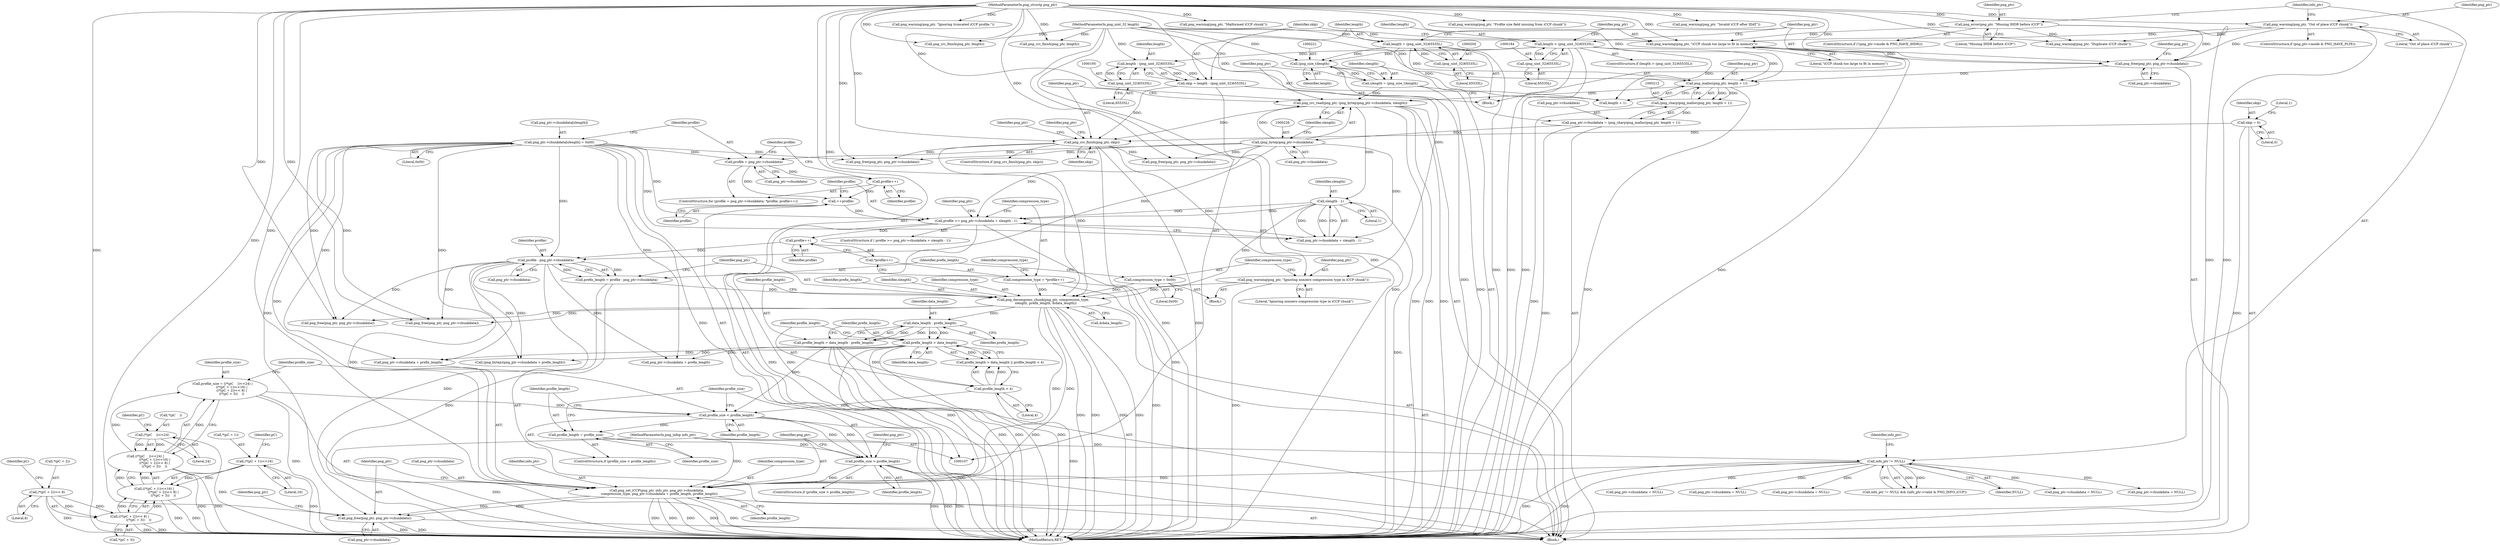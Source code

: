 digraph "0_Chrome_7f3d85b096f66870a15b37c2f40b219b2e292693_16@API" {
"1000420" [label="(Call,png_free(png_ptr, png_ptr->chunkdata))"];
"1000407" [label="(Call,png_set_iCCP(png_ptr, info_ptr, png_ptr->chunkdata,\n     compression_type, png_ptr->chunkdata + prefix_length, profile_length))"];
"1000312" [label="(Call,png_decompress_chunk(png_ptr, compression_type,\n     slength, prefix_length, &data_length))"];
"1000232" [label="(Call,png_crc_finish(png_ptr, skip))"];
"1000223" [label="(Call,png_crc_read(png_ptr, (png_bytep)png_ptr->chunkdata, slength))"];
"1000213" [label="(Call,png_malloc(png_ptr, length + 1))"];
"1000202" [label="(Call,png_free(png_ptr, png_ptr->chunkdata))"];
"1000187" [label="(Call,png_warning(png_ptr, \"iCCP chunk too large to fit in memory\"))"];
"1000159" [label="(Call,png_warning(png_ptr, \"Out of place iCCP chunk\"))"];
"1000108" [label="(MethodParameterIn,png_structp png_ptr)"];
"1000134" [label="(Call,png_error(png_ptr, \"Missing IHDR before iCCP\"))"];
"1000181" [label="(Call,length > (png_uint_32)65535L)"];
"1000110" [label="(MethodParameterIn,png_uint_32 length)"];
"1000183" [label="(Call,(png_uint_32)65535L)"];
"1000197" [label="(Call,length = (png_uint_32)65535L)"];
"1000199" [label="(Call,(png_uint_32)65535L)"];
"1000225" [label="(Call,(png_bytep)png_ptr->chunkdata)"];
"1000207" [label="(Call,png_ptr->chunkdata = (png_charp)png_malloc(png_ptr, length + 1))"];
"1000211" [label="(Call,(png_charp)png_malloc(png_ptr, length + 1))"];
"1000218" [label="(Call,slength = (png_size_t)length)"];
"1000220" [label="(Call,(png_size_t)length)"];
"1000116" [label="(Call,skip = 0)"];
"1000190" [label="(Call,skip = length - (png_uint_32)65535L)"];
"1000192" [label="(Call,length - (png_uint_32)65535L)"];
"1000194" [label="(Call,(png_uint_32)65535L)"];
"1000299" [label="(Call,png_warning(png_ptr, \"Ignoring nonzero compression type in iCCP chunk\"))"];
"1000291" [label="(Call,compression_type = *profile++)"];
"1000302" [label="(Call,compression_type = 0x00)"];
"1000273" [label="(Call,slength - 1)"];
"1000305" [label="(Call,prefix_length = profile - png_ptr->chunkdata)"];
"1000307" [label="(Call,profile - png_ptr->chunkdata)"];
"1000294" [label="(Call,profile++)"];
"1000267" [label="(Call,profile >= png_ptr->chunkdata + slength - 1)"];
"1000264" [label="(Call,++profile)"];
"1000262" [label="(Call,profile++)"];
"1000255" [label="(Call,profile = png_ptr->chunkdata)"];
"1000247" [label="(Call,png_ptr->chunkdata[slength] = 0x00)"];
"1000164" [label="(Call,info_ptr != NULL)"];
"1000109" [label="(MethodParameterIn,png_infop info_ptr)"];
"1000326" [label="(Call,prefix_length > data_length)"];
"1000321" [label="(Call,data_length - prefix_length)"];
"1000389" [label="(Call,profile_size > profile_length)"];
"1000382" [label="(Call,profile_size < profile_length)"];
"1000356" [label="(Call,profile_size = ((*(pC    ))<<24) |\n                  ((*(pC + 1))<<16) |\n                  ((*(pC + 2))<< 8) |\n                  ((*(pC + 3))    ))"];
"1000358" [label="(Call,((*(pC    ))<<24) |\n                  ((*(pC + 1))<<16) |\n                  ((*(pC + 2))<< 8) |\n                  ((*(pC + 3))    ))"];
"1000359" [label="(Call,(*(pC    ))<<24)"];
"1000363" [label="(Call,((*(pC + 1))<<16) |\n                  ((*(pC + 2))<< 8) |\n                  ((*(pC + 3))    ))"];
"1000364" [label="(Call,(*(pC + 1))<<16)"];
"1000370" [label="(Call,((*(pC + 2))<< 8) |\n                  ((*(pC + 3))    ))"];
"1000371" [label="(Call,(*(pC + 2))<< 8)"];
"1000329" [label="(Call,profile_length < 4)"];
"1000319" [label="(Call,profile_length = data_length - prefix_length)"];
"1000385" [label="(Call,profile_length = profile_size)"];
"1000393" [label="(Call,png_free(png_ptr, png_ptr->chunkdata))"];
"1000181" [label="(Call,length > (png_uint_32)65535L)"];
"1000136" [label="(Literal,\"Missing IHDR before iCCP\")"];
"1000403" [label="(Call,png_warning(png_ptr, \"Ignoring truncated iCCP profile.\"))"];
"1000364" [label="(Call,(*(pC + 1))<<16)"];
"1000408" [label="(Identifier,png_ptr)"];
"1000213" [label="(Call,png_malloc(png_ptr, length + 1))"];
"1000189" [label="(Literal,\"iCCP chunk too large to fit in memory\")"];
"1000192" [label="(Call,length - (png_uint_32)65535L)"];
"1000298" [label="(Block,)"];
"1000169" [label="(Identifier,info_ptr)"];
"1000202" [label="(Call,png_free(png_ptr, png_ptr->chunkdata))"];
"1000220" [label="(Call,(png_size_t)length)"];
"1000376" [label="(Literal,8)"];
"1000413" [label="(Identifier,compression_type)"];
"1000326" [label="(Call,prefix_length > data_length)"];
"1000269" [label="(Call,png_ptr->chunkdata + slength - 1)"];
"1000224" [label="(Identifier,png_ptr)"];
"1000135" [label="(Identifier,png_ptr)"];
"1000307" [label="(Call,profile - png_ptr->chunkdata)"];
"1000313" [label="(Identifier,png_ptr)"];
"1000316" [label="(Identifier,prefix_length)"];
"1000201" [label="(Literal,65535L)"];
"1000263" [label="(Identifier,profile)"];
"1000164" [label="(Call,info_ptr != NULL)"];
"1000266" [label="(ControlStructure,if ( profile >= png_ptr->chunkdata + slength - 1))"];
"1000163" [label="(Call,info_ptr != NULL && (info_ptr->valid & PNG_INFO_iCCP))"];
"1000250" [label="(Identifier,png_ptr)"];
"1000186" [label="(Block,)"];
"1000356" [label="(Call,profile_size = ((*(pC    ))<<24) |\n                  ((*(pC + 1))<<16) |\n                  ((*(pC + 2))<< 8) |\n                  ((*(pC + 3))    ))"];
"1000182" [label="(Identifier,length)"];
"1000300" [label="(Identifier,png_ptr)"];
"1000209" [label="(Identifier,png_ptr)"];
"1000410" [label="(Call,png_ptr->chunkdata)"];
"1000370" [label="(Call,((*(pC + 2))<< 8) |\n                  ((*(pC + 3))    ))"];
"1000319" [label="(Call,profile_length = data_length - prefix_length)"];
"1000208" [label="(Call,png_ptr->chunkdata)"];
"1000295" [label="(Identifier,profile)"];
"1000134" [label="(Call,png_error(png_ptr, \"Missing IHDR before iCCP\"))"];
"1000198" [label="(Identifier,length)"];
"1000261" [label="(Identifier,profile)"];
"1000363" [label="(Call,((*(pC + 1))<<16) |\n                  ((*(pC + 2))<< 8) |\n                  ((*(pC + 3))    ))"];
"1000282" [label="(Call,png_ptr->chunkdata = NULL)"];
"1000125" [label="(Literal,1)"];
"1000330" [label="(Identifier,profile_length)"];
"1000291" [label="(Call,compression_type = *profile++)"];
"1000148" [label="(Call,png_crc_finish(png_ptr, length))"];
"1000116" [label="(Call,skip = 0)"];
"1000384" [label="(Identifier,profile_length)"];
"1000203" [label="(Identifier,png_ptr)"];
"1000255" [label="(Call,profile = png_ptr->chunkdata)"];
"1000231" [label="(ControlStructure,if (png_crc_finish(png_ptr, skip)))"];
"1000223" [label="(Call,png_crc_read(png_ptr, (png_bytep)png_ptr->chunkdata, slength))"];
"1000371" [label="(Call,(*(pC + 2))<< 8)"];
"1000215" [label="(Call,length + 1)"];
"1000338" [label="(Call,png_ptr->chunkdata = NULL)"];
"1000325" [label="(Call,prefix_length > data_length || profile_length < 4)"];
"1000322" [label="(Identifier,data_length)"];
"1000323" [label="(Identifier,prefix_length)"];
"1000153" [label="(ControlStructure,if (png_ptr->mode & PNG_HAVE_PLTE))"];
"1000365" [label="(Call,*(pC + 1))"];
"1000422" [label="(Call,png_ptr->chunkdata)"];
"1000331" [label="(Literal,4)"];
"1000248" [label="(Call,png_ptr->chunkdata[slength])"];
"1000414" [label="(Call,png_ptr->chunkdata + prefix_length)"];
"1000196" [label="(Literal,65535L)"];
"1000386" [label="(Identifier,profile_length)"];
"1000358" [label="(Call,((*(pC    ))<<24) |\n                  ((*(pC + 1))<<16) |\n                  ((*(pC + 2))<< 8) |\n                  ((*(pC + 3))    ))"];
"1000160" [label="(Identifier,png_ptr)"];
"1000185" [label="(Literal,65535L)"];
"1000222" [label="(Identifier,length)"];
"1000247" [label="(Call,png_ptr->chunkdata[slength] = 0x00)"];
"1000293" [label="(Call,*profile++)"];
"1000166" [label="(Identifier,NULL)"];
"1000253" [label="(Literal,0x00)"];
"1000191" [label="(Identifier,skip)"];
"1000219" [label="(Identifier,slength)"];
"1000379" [label="(Identifier,pC)"];
"1000111" [label="(Block,)"];
"1000108" [label="(MethodParameterIn,png_structp png_ptr)"];
"1000264" [label="(Call,++profile)"];
"1000388" [label="(ControlStructure,if (profile_size > profile_length))"];
"1000227" [label="(Call,png_ptr->chunkdata)"];
"1000194" [label="(Call,(png_uint_32)65535L)"];
"1000333" [label="(Call,png_free(png_ptr, png_ptr->chunkdata))"];
"1000161" [label="(Literal,\"Out of place iCCP chunk\")"];
"1000383" [label="(Identifier,profile_size)"];
"1000360" [label="(Call,*(pC    ))"];
"1000387" [label="(Identifier,profile_size)"];
"1000317" [label="(Call,&data_length)"];
"1000110" [label="(MethodParameterIn,png_uint_32 length)"];
"1000306" [label="(Identifier,prefix_length)"];
"1000367" [label="(Identifier,pC)"];
"1000236" [label="(Call,png_free(png_ptr, png_ptr->chunkdata))"];
"1000117" [label="(Identifier,skip)"];
"1000109" [label="(MethodParameterIn,png_infop info_ptr)"];
"1000159" [label="(Call,png_warning(png_ptr, \"Out of place iCCP chunk\"))"];
"1000321" [label="(Call,data_length - prefix_length)"];
"1000190" [label="(Call,skip = length - (png_uint_32)65535L)"];
"1000237" [label="(Identifier,png_ptr)"];
"1000390" [label="(Identifier,profile_size)"];
"1000265" [label="(Identifier,profile)"];
"1000382" [label="(Call,profile_size < profile_length)"];
"1000187" [label="(Call,png_warning(png_ptr, \"iCCP chunk too large to fit in memory\"))"];
"1000389" [label="(Call,profile_size > profile_length)"];
"1000278" [label="(Identifier,png_ptr)"];
"1000127" [label="(ControlStructure,if (!(png_ptr->mode & PNG_HAVE_IHDR)))"];
"1000188" [label="(Identifier,png_ptr)"];
"1000183" [label="(Call,(png_uint_32)65535L)"];
"1000230" [label="(Identifier,slength)"];
"1000204" [label="(Call,png_ptr->chunkdata)"];
"1000409" [label="(Identifier,info_ptr)"];
"1000328" [label="(Identifier,data_length)"];
"1000256" [label="(Identifier,profile)"];
"1000427" [label="(Identifier,png_ptr)"];
"1000118" [label="(Literal,0)"];
"1000351" [label="(Call,png_ptr->chunkdata + prefix_length)"];
"1000357" [label="(Identifier,profile_size)"];
"1000294" [label="(Call,profile++)"];
"1000297" [label="(Identifier,compression_type)"];
"1000407" [label="(Call,png_set_iCCP(png_ptr, info_ptr, png_ptr->chunkdata,\n     compression_type, png_ptr->chunkdata + prefix_length, profile_length))"];
"1000199" [label="(Call,(png_uint_32)65535L)"];
"1000359" [label="(Call,(*(pC    ))<<24)"];
"1000234" [label="(Identifier,skip)"];
"1000292" [label="(Identifier,compression_type)"];
"1000287" [label="(Call,png_warning(png_ptr, \"Malformed iCCP chunk\"))"];
"1000207" [label="(Call,png_ptr->chunkdata = (png_charp)png_malloc(png_ptr, length + 1))"];
"1000232" [label="(Call,png_crc_finish(png_ptr, skip))"];
"1000381" [label="(ControlStructure,if (profile_size < profile_length))"];
"1000343" [label="(Call,png_warning(png_ptr, \"Profile size field missing from iCCP chunk\"))"];
"1000420" [label="(Call,png_free(png_ptr, png_ptr->chunkdata))"];
"1000262" [label="(Call,profile++)"];
"1000218" [label="(Call,slength = (png_size_t)length)"];
"1000430" [label="(MethodReturn,RET)"];
"1000233" [label="(Identifier,png_ptr)"];
"1000267" [label="(Call,profile >= png_ptr->chunkdata + slength - 1)"];
"1000425" [label="(Call,png_ptr->chunkdata = NULL)"];
"1000273" [label="(Call,slength - 1)"];
"1000312" [label="(Call,png_decompress_chunk(png_ptr, compression_type,\n     slength, prefix_length, &data_length))"];
"1000315" [label="(Identifier,slength)"];
"1000369" [label="(Literal,16)"];
"1000145" [label="(Call,png_warning(png_ptr, \"Invalid iCCP after IDAT\"))"];
"1000320" [label="(Identifier,profile_length)"];
"1000394" [label="(Identifier,png_ptr)"];
"1000302" [label="(Call,compression_type = 0x00)"];
"1000305" [label="(Call,prefix_length = profile - png_ptr->chunkdata)"];
"1000419" [label="(Identifier,profile_length)"];
"1000304" [label="(Literal,0x00)"];
"1000268" [label="(Identifier,profile)"];
"1000275" [label="(Literal,1)"];
"1000176" [label="(Call,png_crc_finish(png_ptr, length))"];
"1000257" [label="(Call,png_ptr->chunkdata)"];
"1000303" [label="(Identifier,compression_type)"];
"1000197" [label="(Call,length = (png_uint_32)65535L)"];
"1000372" [label="(Call,*(pC + 2))"];
"1000421" [label="(Identifier,png_ptr)"];
"1000299" [label="(Call,png_warning(png_ptr, \"Ignoring nonzero compression type in iCCP chunk\"))"];
"1000173" [label="(Call,png_warning(png_ptr, \"Duplicate iCCP chunk\"))"];
"1000329" [label="(Call,profile_length < 4)"];
"1000254" [label="(ControlStructure,for (profile = png_ptr->chunkdata; *profile; profile++))"];
"1000165" [label="(Identifier,info_ptr)"];
"1000398" [label="(Call,png_ptr->chunkdata = NULL)"];
"1000277" [label="(Call,png_free(png_ptr, png_ptr->chunkdata))"];
"1000225" [label="(Call,(png_bytep)png_ptr->chunkdata)"];
"1000241" [label="(Call,png_ptr->chunkdata = NULL)"];
"1000309" [label="(Call,png_ptr->chunkdata)"];
"1000391" [label="(Identifier,profile_length)"];
"1000301" [label="(Literal,\"Ignoring nonzero compression type in iCCP chunk\")"];
"1000214" [label="(Identifier,png_ptr)"];
"1000385" [label="(Call,profile_length = profile_size)"];
"1000349" [label="(Call,(png_bytep)(png_ptr->chunkdata + prefix_length))"];
"1000377" [label="(Call,*(pC + 3))"];
"1000314" [label="(Identifier,compression_type)"];
"1000374" [label="(Identifier,pC)"];
"1000180" [label="(ControlStructure,if (length > (png_uint_32)65535L))"];
"1000362" [label="(Literal,24)"];
"1000211" [label="(Call,(png_charp)png_malloc(png_ptr, length + 1))"];
"1000193" [label="(Identifier,length)"];
"1000308" [label="(Identifier,profile)"];
"1000327" [label="(Identifier,prefix_length)"];
"1000274" [label="(Identifier,slength)"];
"1000420" -> "1000111"  [label="AST: "];
"1000420" -> "1000422"  [label="CFG: "];
"1000421" -> "1000420"  [label="AST: "];
"1000422" -> "1000420"  [label="AST: "];
"1000427" -> "1000420"  [label="CFG: "];
"1000420" -> "1000430"  [label="DDG: "];
"1000420" -> "1000430"  [label="DDG: "];
"1000407" -> "1000420"  [label="DDG: "];
"1000407" -> "1000420"  [label="DDG: "];
"1000108" -> "1000420"  [label="DDG: "];
"1000247" -> "1000420"  [label="DDG: "];
"1000407" -> "1000111"  [label="AST: "];
"1000407" -> "1000419"  [label="CFG: "];
"1000408" -> "1000407"  [label="AST: "];
"1000409" -> "1000407"  [label="AST: "];
"1000410" -> "1000407"  [label="AST: "];
"1000413" -> "1000407"  [label="AST: "];
"1000414" -> "1000407"  [label="AST: "];
"1000419" -> "1000407"  [label="AST: "];
"1000421" -> "1000407"  [label="CFG: "];
"1000407" -> "1000430"  [label="DDG: "];
"1000407" -> "1000430"  [label="DDG: "];
"1000407" -> "1000430"  [label="DDG: "];
"1000407" -> "1000430"  [label="DDG: "];
"1000407" -> "1000430"  [label="DDG: "];
"1000312" -> "1000407"  [label="DDG: "];
"1000312" -> "1000407"  [label="DDG: "];
"1000108" -> "1000407"  [label="DDG: "];
"1000164" -> "1000407"  [label="DDG: "];
"1000109" -> "1000407"  [label="DDG: "];
"1000247" -> "1000407"  [label="DDG: "];
"1000307" -> "1000407"  [label="DDG: "];
"1000326" -> "1000407"  [label="DDG: "];
"1000389" -> "1000407"  [label="DDG: "];
"1000312" -> "1000111"  [label="AST: "];
"1000312" -> "1000317"  [label="CFG: "];
"1000313" -> "1000312"  [label="AST: "];
"1000314" -> "1000312"  [label="AST: "];
"1000315" -> "1000312"  [label="AST: "];
"1000316" -> "1000312"  [label="AST: "];
"1000317" -> "1000312"  [label="AST: "];
"1000320" -> "1000312"  [label="CFG: "];
"1000312" -> "1000430"  [label="DDG: "];
"1000312" -> "1000430"  [label="DDG: "];
"1000312" -> "1000430"  [label="DDG: "];
"1000312" -> "1000430"  [label="DDG: "];
"1000232" -> "1000312"  [label="DDG: "];
"1000299" -> "1000312"  [label="DDG: "];
"1000108" -> "1000312"  [label="DDG: "];
"1000291" -> "1000312"  [label="DDG: "];
"1000302" -> "1000312"  [label="DDG: "];
"1000273" -> "1000312"  [label="DDG: "];
"1000305" -> "1000312"  [label="DDG: "];
"1000312" -> "1000321"  [label="DDG: "];
"1000312" -> "1000333"  [label="DDG: "];
"1000312" -> "1000393"  [label="DDG: "];
"1000232" -> "1000231"  [label="AST: "];
"1000232" -> "1000234"  [label="CFG: "];
"1000233" -> "1000232"  [label="AST: "];
"1000234" -> "1000232"  [label="AST: "];
"1000237" -> "1000232"  [label="CFG: "];
"1000250" -> "1000232"  [label="CFG: "];
"1000232" -> "1000430"  [label="DDG: "];
"1000232" -> "1000430"  [label="DDG: "];
"1000223" -> "1000232"  [label="DDG: "];
"1000108" -> "1000232"  [label="DDG: "];
"1000116" -> "1000232"  [label="DDG: "];
"1000190" -> "1000232"  [label="DDG: "];
"1000232" -> "1000236"  [label="DDG: "];
"1000232" -> "1000277"  [label="DDG: "];
"1000232" -> "1000299"  [label="DDG: "];
"1000223" -> "1000111"  [label="AST: "];
"1000223" -> "1000230"  [label="CFG: "];
"1000224" -> "1000223"  [label="AST: "];
"1000225" -> "1000223"  [label="AST: "];
"1000230" -> "1000223"  [label="AST: "];
"1000233" -> "1000223"  [label="CFG: "];
"1000223" -> "1000430"  [label="DDG: "];
"1000223" -> "1000430"  [label="DDG: "];
"1000223" -> "1000430"  [label="DDG: "];
"1000213" -> "1000223"  [label="DDG: "];
"1000108" -> "1000223"  [label="DDG: "];
"1000225" -> "1000223"  [label="DDG: "];
"1000218" -> "1000223"  [label="DDG: "];
"1000223" -> "1000273"  [label="DDG: "];
"1000213" -> "1000211"  [label="AST: "];
"1000213" -> "1000215"  [label="CFG: "];
"1000214" -> "1000213"  [label="AST: "];
"1000215" -> "1000213"  [label="AST: "];
"1000211" -> "1000213"  [label="CFG: "];
"1000213" -> "1000430"  [label="DDG: "];
"1000213" -> "1000211"  [label="DDG: "];
"1000213" -> "1000211"  [label="DDG: "];
"1000202" -> "1000213"  [label="DDG: "];
"1000108" -> "1000213"  [label="DDG: "];
"1000181" -> "1000213"  [label="DDG: "];
"1000197" -> "1000213"  [label="DDG: "];
"1000110" -> "1000213"  [label="DDG: "];
"1000202" -> "1000111"  [label="AST: "];
"1000202" -> "1000204"  [label="CFG: "];
"1000203" -> "1000202"  [label="AST: "];
"1000204" -> "1000202"  [label="AST: "];
"1000209" -> "1000202"  [label="CFG: "];
"1000187" -> "1000202"  [label="DDG: "];
"1000159" -> "1000202"  [label="DDG: "];
"1000134" -> "1000202"  [label="DDG: "];
"1000108" -> "1000202"  [label="DDG: "];
"1000187" -> "1000186"  [label="AST: "];
"1000187" -> "1000189"  [label="CFG: "];
"1000188" -> "1000187"  [label="AST: "];
"1000189" -> "1000187"  [label="AST: "];
"1000191" -> "1000187"  [label="CFG: "];
"1000187" -> "1000430"  [label="DDG: "];
"1000159" -> "1000187"  [label="DDG: "];
"1000134" -> "1000187"  [label="DDG: "];
"1000108" -> "1000187"  [label="DDG: "];
"1000159" -> "1000153"  [label="AST: "];
"1000159" -> "1000161"  [label="CFG: "];
"1000160" -> "1000159"  [label="AST: "];
"1000161" -> "1000159"  [label="AST: "];
"1000165" -> "1000159"  [label="CFG: "];
"1000159" -> "1000430"  [label="DDG: "];
"1000108" -> "1000159"  [label="DDG: "];
"1000159" -> "1000173"  [label="DDG: "];
"1000108" -> "1000107"  [label="AST: "];
"1000108" -> "1000430"  [label="DDG: "];
"1000108" -> "1000134"  [label="DDG: "];
"1000108" -> "1000145"  [label="DDG: "];
"1000108" -> "1000148"  [label="DDG: "];
"1000108" -> "1000173"  [label="DDG: "];
"1000108" -> "1000176"  [label="DDG: "];
"1000108" -> "1000236"  [label="DDG: "];
"1000108" -> "1000277"  [label="DDG: "];
"1000108" -> "1000287"  [label="DDG: "];
"1000108" -> "1000299"  [label="DDG: "];
"1000108" -> "1000333"  [label="DDG: "];
"1000108" -> "1000343"  [label="DDG: "];
"1000108" -> "1000393"  [label="DDG: "];
"1000108" -> "1000403"  [label="DDG: "];
"1000134" -> "1000127"  [label="AST: "];
"1000134" -> "1000136"  [label="CFG: "];
"1000135" -> "1000134"  [label="AST: "];
"1000136" -> "1000134"  [label="AST: "];
"1000165" -> "1000134"  [label="CFG: "];
"1000134" -> "1000430"  [label="DDG: "];
"1000134" -> "1000173"  [label="DDG: "];
"1000181" -> "1000180"  [label="AST: "];
"1000181" -> "1000183"  [label="CFG: "];
"1000182" -> "1000181"  [label="AST: "];
"1000183" -> "1000181"  [label="AST: "];
"1000188" -> "1000181"  [label="CFG: "];
"1000203" -> "1000181"  [label="CFG: "];
"1000181" -> "1000430"  [label="DDG: "];
"1000181" -> "1000430"  [label="DDG: "];
"1000110" -> "1000181"  [label="DDG: "];
"1000183" -> "1000181"  [label="DDG: "];
"1000181" -> "1000192"  [label="DDG: "];
"1000181" -> "1000215"  [label="DDG: "];
"1000181" -> "1000220"  [label="DDG: "];
"1000110" -> "1000107"  [label="AST: "];
"1000110" -> "1000430"  [label="DDG: "];
"1000110" -> "1000148"  [label="DDG: "];
"1000110" -> "1000176"  [label="DDG: "];
"1000110" -> "1000192"  [label="DDG: "];
"1000110" -> "1000197"  [label="DDG: "];
"1000110" -> "1000215"  [label="DDG: "];
"1000110" -> "1000220"  [label="DDG: "];
"1000183" -> "1000185"  [label="CFG: "];
"1000184" -> "1000183"  [label="AST: "];
"1000185" -> "1000183"  [label="AST: "];
"1000197" -> "1000186"  [label="AST: "];
"1000197" -> "1000199"  [label="CFG: "];
"1000198" -> "1000197"  [label="AST: "];
"1000199" -> "1000197"  [label="AST: "];
"1000203" -> "1000197"  [label="CFG: "];
"1000197" -> "1000430"  [label="DDG: "];
"1000199" -> "1000197"  [label="DDG: "];
"1000197" -> "1000215"  [label="DDG: "];
"1000197" -> "1000220"  [label="DDG: "];
"1000199" -> "1000201"  [label="CFG: "];
"1000200" -> "1000199"  [label="AST: "];
"1000201" -> "1000199"  [label="AST: "];
"1000225" -> "1000227"  [label="CFG: "];
"1000226" -> "1000225"  [label="AST: "];
"1000227" -> "1000225"  [label="AST: "];
"1000230" -> "1000225"  [label="CFG: "];
"1000207" -> "1000225"  [label="DDG: "];
"1000225" -> "1000236"  [label="DDG: "];
"1000225" -> "1000255"  [label="DDG: "];
"1000225" -> "1000267"  [label="DDG: "];
"1000225" -> "1000269"  [label="DDG: "];
"1000225" -> "1000277"  [label="DDG: "];
"1000225" -> "1000307"  [label="DDG: "];
"1000207" -> "1000111"  [label="AST: "];
"1000207" -> "1000211"  [label="CFG: "];
"1000208" -> "1000207"  [label="AST: "];
"1000211" -> "1000207"  [label="AST: "];
"1000219" -> "1000207"  [label="CFG: "];
"1000207" -> "1000430"  [label="DDG: "];
"1000211" -> "1000207"  [label="DDG: "];
"1000212" -> "1000211"  [label="AST: "];
"1000211" -> "1000430"  [label="DDG: "];
"1000218" -> "1000111"  [label="AST: "];
"1000218" -> "1000220"  [label="CFG: "];
"1000219" -> "1000218"  [label="AST: "];
"1000220" -> "1000218"  [label="AST: "];
"1000224" -> "1000218"  [label="CFG: "];
"1000218" -> "1000430"  [label="DDG: "];
"1000220" -> "1000218"  [label="DDG: "];
"1000220" -> "1000222"  [label="CFG: "];
"1000221" -> "1000220"  [label="AST: "];
"1000222" -> "1000220"  [label="AST: "];
"1000220" -> "1000430"  [label="DDG: "];
"1000116" -> "1000111"  [label="AST: "];
"1000116" -> "1000118"  [label="CFG: "];
"1000117" -> "1000116"  [label="AST: "];
"1000118" -> "1000116"  [label="AST: "];
"1000125" -> "1000116"  [label="CFG: "];
"1000116" -> "1000430"  [label="DDG: "];
"1000190" -> "1000186"  [label="AST: "];
"1000190" -> "1000192"  [label="CFG: "];
"1000191" -> "1000190"  [label="AST: "];
"1000192" -> "1000190"  [label="AST: "];
"1000198" -> "1000190"  [label="CFG: "];
"1000190" -> "1000430"  [label="DDG: "];
"1000192" -> "1000190"  [label="DDG: "];
"1000192" -> "1000190"  [label="DDG: "];
"1000192" -> "1000194"  [label="CFG: "];
"1000193" -> "1000192"  [label="AST: "];
"1000194" -> "1000192"  [label="AST: "];
"1000194" -> "1000192"  [label="DDG: "];
"1000194" -> "1000196"  [label="CFG: "];
"1000195" -> "1000194"  [label="AST: "];
"1000196" -> "1000194"  [label="AST: "];
"1000299" -> "1000298"  [label="AST: "];
"1000299" -> "1000301"  [label="CFG: "];
"1000300" -> "1000299"  [label="AST: "];
"1000301" -> "1000299"  [label="AST: "];
"1000303" -> "1000299"  [label="CFG: "];
"1000299" -> "1000430"  [label="DDG: "];
"1000291" -> "1000111"  [label="AST: "];
"1000291" -> "1000293"  [label="CFG: "];
"1000292" -> "1000291"  [label="AST: "];
"1000293" -> "1000291"  [label="AST: "];
"1000297" -> "1000291"  [label="CFG: "];
"1000291" -> "1000430"  [label="DDG: "];
"1000302" -> "1000298"  [label="AST: "];
"1000302" -> "1000304"  [label="CFG: "];
"1000303" -> "1000302"  [label="AST: "];
"1000304" -> "1000302"  [label="AST: "];
"1000306" -> "1000302"  [label="CFG: "];
"1000273" -> "1000269"  [label="AST: "];
"1000273" -> "1000275"  [label="CFG: "];
"1000274" -> "1000273"  [label="AST: "];
"1000275" -> "1000273"  [label="AST: "];
"1000269" -> "1000273"  [label="CFG: "];
"1000273" -> "1000430"  [label="DDG: "];
"1000273" -> "1000267"  [label="DDG: "];
"1000273" -> "1000267"  [label="DDG: "];
"1000273" -> "1000269"  [label="DDG: "];
"1000273" -> "1000269"  [label="DDG: "];
"1000305" -> "1000111"  [label="AST: "];
"1000305" -> "1000307"  [label="CFG: "];
"1000306" -> "1000305"  [label="AST: "];
"1000307" -> "1000305"  [label="AST: "];
"1000313" -> "1000305"  [label="CFG: "];
"1000305" -> "1000430"  [label="DDG: "];
"1000307" -> "1000305"  [label="DDG: "];
"1000307" -> "1000305"  [label="DDG: "];
"1000307" -> "1000309"  [label="CFG: "];
"1000308" -> "1000307"  [label="AST: "];
"1000309" -> "1000307"  [label="AST: "];
"1000307" -> "1000430"  [label="DDG: "];
"1000294" -> "1000307"  [label="DDG: "];
"1000247" -> "1000307"  [label="DDG: "];
"1000307" -> "1000333"  [label="DDG: "];
"1000307" -> "1000349"  [label="DDG: "];
"1000307" -> "1000351"  [label="DDG: "];
"1000307" -> "1000393"  [label="DDG: "];
"1000307" -> "1000414"  [label="DDG: "];
"1000294" -> "1000293"  [label="AST: "];
"1000294" -> "1000295"  [label="CFG: "];
"1000295" -> "1000294"  [label="AST: "];
"1000293" -> "1000294"  [label="CFG: "];
"1000267" -> "1000294"  [label="DDG: "];
"1000267" -> "1000266"  [label="AST: "];
"1000267" -> "1000269"  [label="CFG: "];
"1000268" -> "1000267"  [label="AST: "];
"1000269" -> "1000267"  [label="AST: "];
"1000278" -> "1000267"  [label="CFG: "];
"1000292" -> "1000267"  [label="CFG: "];
"1000267" -> "1000430"  [label="DDG: "];
"1000267" -> "1000430"  [label="DDG: "];
"1000267" -> "1000430"  [label="DDG: "];
"1000264" -> "1000267"  [label="DDG: "];
"1000247" -> "1000267"  [label="DDG: "];
"1000264" -> "1000111"  [label="AST: "];
"1000264" -> "1000265"  [label="CFG: "];
"1000265" -> "1000264"  [label="AST: "];
"1000268" -> "1000264"  [label="CFG: "];
"1000262" -> "1000264"  [label="DDG: "];
"1000255" -> "1000264"  [label="DDG: "];
"1000262" -> "1000254"  [label="AST: "];
"1000262" -> "1000263"  [label="CFG: "];
"1000263" -> "1000262"  [label="AST: "];
"1000261" -> "1000262"  [label="CFG: "];
"1000255" -> "1000262"  [label="DDG: "];
"1000255" -> "1000254"  [label="AST: "];
"1000255" -> "1000257"  [label="CFG: "];
"1000256" -> "1000255"  [label="AST: "];
"1000257" -> "1000255"  [label="AST: "];
"1000261" -> "1000255"  [label="CFG: "];
"1000247" -> "1000255"  [label="DDG: "];
"1000247" -> "1000111"  [label="AST: "];
"1000247" -> "1000253"  [label="CFG: "];
"1000248" -> "1000247"  [label="AST: "];
"1000253" -> "1000247"  [label="AST: "];
"1000256" -> "1000247"  [label="CFG: "];
"1000247" -> "1000430"  [label="DDG: "];
"1000247" -> "1000269"  [label="DDG: "];
"1000247" -> "1000277"  [label="DDG: "];
"1000247" -> "1000333"  [label="DDG: "];
"1000247" -> "1000349"  [label="DDG: "];
"1000247" -> "1000351"  [label="DDG: "];
"1000247" -> "1000393"  [label="DDG: "];
"1000247" -> "1000414"  [label="DDG: "];
"1000164" -> "1000163"  [label="AST: "];
"1000164" -> "1000166"  [label="CFG: "];
"1000165" -> "1000164"  [label="AST: "];
"1000166" -> "1000164"  [label="AST: "];
"1000169" -> "1000164"  [label="CFG: "];
"1000163" -> "1000164"  [label="CFG: "];
"1000164" -> "1000430"  [label="DDG: "];
"1000164" -> "1000430"  [label="DDG: "];
"1000164" -> "1000163"  [label="DDG: "];
"1000164" -> "1000163"  [label="DDG: "];
"1000109" -> "1000164"  [label="DDG: "];
"1000164" -> "1000241"  [label="DDG: "];
"1000164" -> "1000282"  [label="DDG: "];
"1000164" -> "1000338"  [label="DDG: "];
"1000164" -> "1000398"  [label="DDG: "];
"1000164" -> "1000425"  [label="DDG: "];
"1000109" -> "1000107"  [label="AST: "];
"1000109" -> "1000430"  [label="DDG: "];
"1000326" -> "1000325"  [label="AST: "];
"1000326" -> "1000328"  [label="CFG: "];
"1000327" -> "1000326"  [label="AST: "];
"1000328" -> "1000326"  [label="AST: "];
"1000330" -> "1000326"  [label="CFG: "];
"1000325" -> "1000326"  [label="CFG: "];
"1000326" -> "1000430"  [label="DDG: "];
"1000326" -> "1000430"  [label="DDG: "];
"1000326" -> "1000325"  [label="DDG: "];
"1000326" -> "1000325"  [label="DDG: "];
"1000321" -> "1000326"  [label="DDG: "];
"1000321" -> "1000326"  [label="DDG: "];
"1000326" -> "1000349"  [label="DDG: "];
"1000326" -> "1000351"  [label="DDG: "];
"1000326" -> "1000414"  [label="DDG: "];
"1000321" -> "1000319"  [label="AST: "];
"1000321" -> "1000323"  [label="CFG: "];
"1000322" -> "1000321"  [label="AST: "];
"1000323" -> "1000321"  [label="AST: "];
"1000319" -> "1000321"  [label="CFG: "];
"1000321" -> "1000319"  [label="DDG: "];
"1000321" -> "1000319"  [label="DDG: "];
"1000389" -> "1000388"  [label="AST: "];
"1000389" -> "1000391"  [label="CFG: "];
"1000390" -> "1000389"  [label="AST: "];
"1000391" -> "1000389"  [label="AST: "];
"1000394" -> "1000389"  [label="CFG: "];
"1000408" -> "1000389"  [label="CFG: "];
"1000389" -> "1000430"  [label="DDG: "];
"1000389" -> "1000430"  [label="DDG: "];
"1000389" -> "1000430"  [label="DDG: "];
"1000382" -> "1000389"  [label="DDG: "];
"1000382" -> "1000389"  [label="DDG: "];
"1000385" -> "1000389"  [label="DDG: "];
"1000382" -> "1000381"  [label="AST: "];
"1000382" -> "1000384"  [label="CFG: "];
"1000383" -> "1000382"  [label="AST: "];
"1000384" -> "1000382"  [label="AST: "];
"1000386" -> "1000382"  [label="CFG: "];
"1000390" -> "1000382"  [label="CFG: "];
"1000382" -> "1000430"  [label="DDG: "];
"1000356" -> "1000382"  [label="DDG: "];
"1000329" -> "1000382"  [label="DDG: "];
"1000319" -> "1000382"  [label="DDG: "];
"1000382" -> "1000385"  [label="DDG: "];
"1000356" -> "1000111"  [label="AST: "];
"1000356" -> "1000358"  [label="CFG: "];
"1000357" -> "1000356"  [label="AST: "];
"1000358" -> "1000356"  [label="AST: "];
"1000383" -> "1000356"  [label="CFG: "];
"1000356" -> "1000430"  [label="DDG: "];
"1000358" -> "1000356"  [label="DDG: "];
"1000358" -> "1000356"  [label="DDG: "];
"1000358" -> "1000363"  [label="CFG: "];
"1000359" -> "1000358"  [label="AST: "];
"1000363" -> "1000358"  [label="AST: "];
"1000358" -> "1000430"  [label="DDG: "];
"1000358" -> "1000430"  [label="DDG: "];
"1000359" -> "1000358"  [label="DDG: "];
"1000359" -> "1000358"  [label="DDG: "];
"1000363" -> "1000358"  [label="DDG: "];
"1000363" -> "1000358"  [label="DDG: "];
"1000359" -> "1000362"  [label="CFG: "];
"1000360" -> "1000359"  [label="AST: "];
"1000362" -> "1000359"  [label="AST: "];
"1000367" -> "1000359"  [label="CFG: "];
"1000359" -> "1000430"  [label="DDG: "];
"1000363" -> "1000370"  [label="CFG: "];
"1000364" -> "1000363"  [label="AST: "];
"1000370" -> "1000363"  [label="AST: "];
"1000363" -> "1000430"  [label="DDG: "];
"1000363" -> "1000430"  [label="DDG: "];
"1000364" -> "1000363"  [label="DDG: "];
"1000364" -> "1000363"  [label="DDG: "];
"1000370" -> "1000363"  [label="DDG: "];
"1000370" -> "1000363"  [label="DDG: "];
"1000364" -> "1000369"  [label="CFG: "];
"1000365" -> "1000364"  [label="AST: "];
"1000369" -> "1000364"  [label="AST: "];
"1000374" -> "1000364"  [label="CFG: "];
"1000364" -> "1000430"  [label="DDG: "];
"1000370" -> "1000377"  [label="CFG: "];
"1000371" -> "1000370"  [label="AST: "];
"1000377" -> "1000370"  [label="AST: "];
"1000370" -> "1000430"  [label="DDG: "];
"1000370" -> "1000430"  [label="DDG: "];
"1000371" -> "1000370"  [label="DDG: "];
"1000371" -> "1000370"  [label="DDG: "];
"1000371" -> "1000376"  [label="CFG: "];
"1000372" -> "1000371"  [label="AST: "];
"1000376" -> "1000371"  [label="AST: "];
"1000379" -> "1000371"  [label="CFG: "];
"1000371" -> "1000430"  [label="DDG: "];
"1000329" -> "1000325"  [label="AST: "];
"1000329" -> "1000331"  [label="CFG: "];
"1000330" -> "1000329"  [label="AST: "];
"1000331" -> "1000329"  [label="AST: "];
"1000325" -> "1000329"  [label="CFG: "];
"1000329" -> "1000430"  [label="DDG: "];
"1000329" -> "1000325"  [label="DDG: "];
"1000329" -> "1000325"  [label="DDG: "];
"1000319" -> "1000329"  [label="DDG: "];
"1000319" -> "1000111"  [label="AST: "];
"1000320" -> "1000319"  [label="AST: "];
"1000327" -> "1000319"  [label="CFG: "];
"1000319" -> "1000430"  [label="DDG: "];
"1000319" -> "1000430"  [label="DDG: "];
"1000385" -> "1000381"  [label="AST: "];
"1000385" -> "1000387"  [label="CFG: "];
"1000386" -> "1000385"  [label="AST: "];
"1000387" -> "1000385"  [label="AST: "];
"1000390" -> "1000385"  [label="CFG: "];
}
